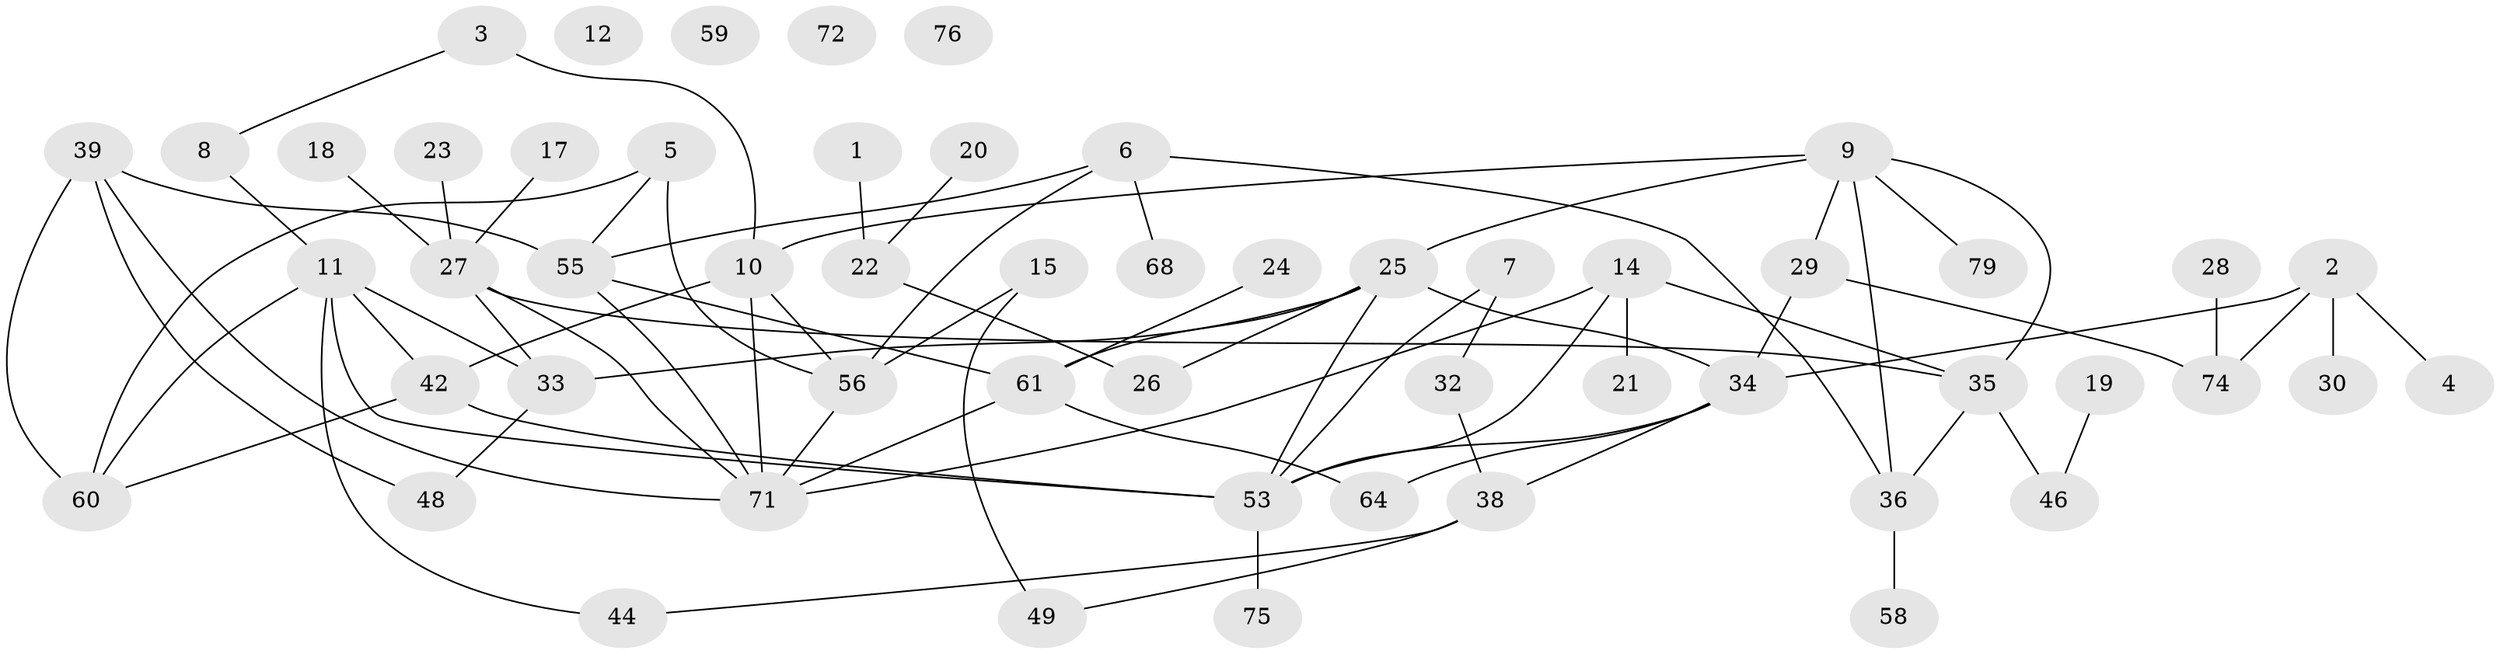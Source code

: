 // Generated by graph-tools (version 1.1) at 2025/23/03/03/25 07:23:27]
// undirected, 55 vertices, 77 edges
graph export_dot {
graph [start="1"]
  node [color=gray90,style=filled];
  1;
  2 [super="+52"];
  3 [super="+78"];
  4;
  5 [super="+41"];
  6 [super="+13"];
  7;
  8;
  9 [super="+50"];
  10 [super="+54"];
  11 [super="+16"];
  12 [super="+65"];
  14 [super="+31"];
  15;
  17;
  18 [super="+69"];
  19;
  20;
  21;
  22 [super="+47"];
  23 [super="+62"];
  24;
  25;
  26;
  27 [super="+66"];
  28;
  29 [super="+51"];
  30;
  32;
  33 [super="+57"];
  34 [super="+40"];
  35 [super="+37"];
  36 [super="+63"];
  38 [super="+67"];
  39 [super="+43"];
  42 [super="+45"];
  44;
  46;
  48;
  49 [super="+70"];
  53 [super="+77"];
  55;
  56;
  58;
  59;
  60;
  61;
  64;
  68;
  71 [super="+73"];
  72;
  74;
  75;
  76;
  79;
  1 -- 22;
  2 -- 4;
  2 -- 30;
  2 -- 34;
  2 -- 74;
  3 -- 8;
  3 -- 10;
  5 -- 60;
  5 -- 56;
  5 -- 55;
  6 -- 36;
  6 -- 55;
  6 -- 56;
  6 -- 68;
  7 -- 32;
  7 -- 53;
  8 -- 11;
  9 -- 10;
  9 -- 25;
  9 -- 36;
  9 -- 79;
  9 -- 29;
  9 -- 35;
  10 -- 42;
  10 -- 71;
  10 -- 56;
  11 -- 33;
  11 -- 53;
  11 -- 44;
  11 -- 60;
  11 -- 42;
  14 -- 53;
  14 -- 21;
  14 -- 71;
  14 -- 35;
  15 -- 56;
  15 -- 49;
  17 -- 27;
  18 -- 27;
  19 -- 46;
  20 -- 22;
  22 -- 26;
  23 -- 27;
  24 -- 61;
  25 -- 26;
  25 -- 34;
  25 -- 61;
  25 -- 53;
  25 -- 33;
  27 -- 33;
  27 -- 35;
  27 -- 71;
  28 -- 74;
  29 -- 34;
  29 -- 74;
  32 -- 38;
  33 -- 48;
  34 -- 64;
  34 -- 53;
  34 -- 38;
  35 -- 36;
  35 -- 46;
  36 -- 58;
  38 -- 44;
  38 -- 49;
  39 -- 48;
  39 -- 60;
  39 -- 55;
  39 -- 71;
  42 -- 53;
  42 -- 60;
  53 -- 75;
  55 -- 61;
  55 -- 71;
  56 -- 71;
  61 -- 64;
  61 -- 71;
}
